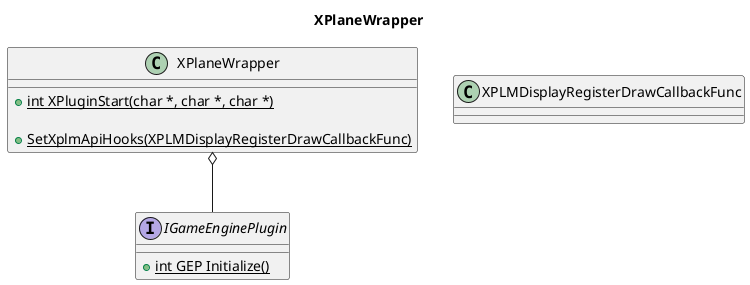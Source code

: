 @startuml

title "XPlaneWrapper"

interface "IGameEnginePlugin"  as IGEP {
    + {static} int GEP Initialize()
}

class XPLMDisplayRegisterDrawCallbackFunc{

}

class "XPlaneWrapper"  as XPW {
    + {static} int XPluginStart(char *, char *, char *)

    + {static} SetXplmApiHooks(XPLMDisplayRegisterDrawCallbackFunc)

}

XPW o-- IGEP

@enduml